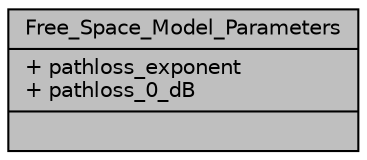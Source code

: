digraph "Free_Space_Model_Parameters"
{
 // LATEX_PDF_SIZE
  edge [fontname="Helvetica",fontsize="10",labelfontname="Helvetica",labelfontsize="10"];
  node [fontname="Helvetica",fontsize="10",shape=record];
  Node1 [label="{Free_Space_Model_Parameters\n|+ pathloss_exponent\l+ pathloss_0_dB\l|}",height=0.2,width=0.4,color="black", fillcolor="grey75", style="filled", fontcolor="black",tooltip=" "];
}
